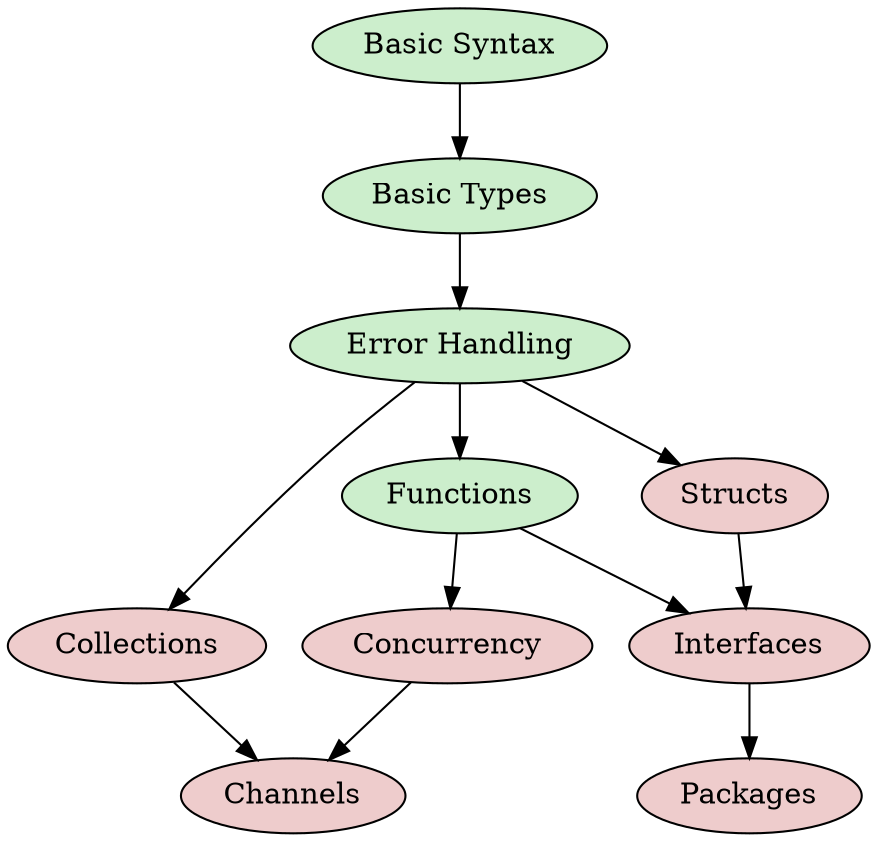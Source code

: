 digraph {
  node [style=filled, fillcolor="#EECCCC"];
  "Basic Syntax" [href="./basics", fillcolor="#CCEECC"];
  "Basic Types" [href="./types", fillcolor="#CCEECC"];
  "Error Handling" [href="./errors", fillcolor="#CCEECC"];
  "Functions" [href="./functions", fillcolor="#CCEECC"];
  "Basic Syntax" -> "Basic Types" -> "Error Handling";
  "Error Handling" -> "Functions" -> "Concurrency" -> "Channels";
  "Error Handling" -> "Collections" -> "Channels";
  "Error Handling" -> "Structs" -> "Interfaces" -> "Packages"
  "Functions" -> "Interfaces";
}
